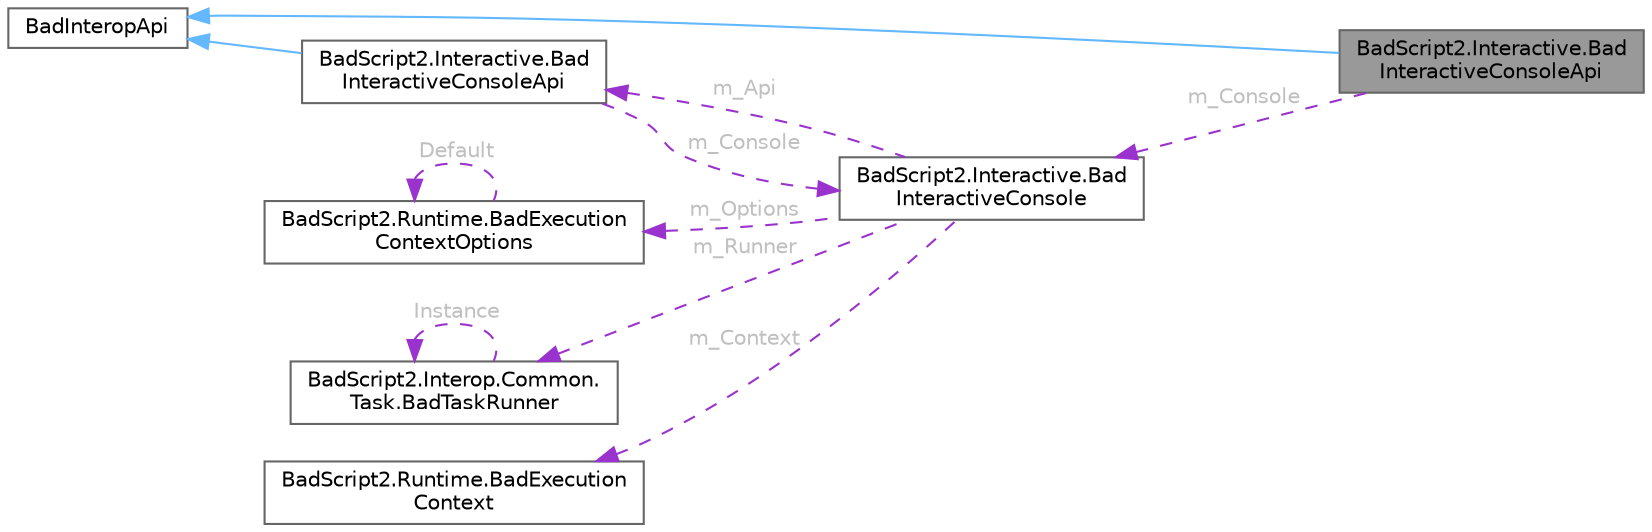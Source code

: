 digraph "BadScript2.Interactive.BadInteractiveConsoleApi"
{
 // LATEX_PDF_SIZE
  bgcolor="transparent";
  edge [fontname=Helvetica,fontsize=10,labelfontname=Helvetica,labelfontsize=10];
  node [fontname=Helvetica,fontsize=10,shape=box,height=0.2,width=0.4];
  rankdir="LR";
  Node1 [id="Node000001",label="BadScript2.Interactive.Bad\lInteractiveConsoleApi",height=0.2,width=0.4,color="gray40", fillcolor="grey60", style="filled", fontcolor="black",tooltip=" "];
  Node2 -> Node1 [id="edge1_Node000001_Node000002",dir="back",color="steelblue1",style="solid",tooltip=" "];
  Node2 [id="Node000002",label="BadInteropApi",height=0.2,width=0.4,color="gray40", fillcolor="white", style="filled",URL="$class_bad_script2_1_1_runtime_1_1_interop_1_1_bad_interop_api.html",tooltip="Implements an Interop API for the BS2 Language."];
  Node3 -> Node1 [id="edge2_Node000001_Node000003",dir="back",color="darkorchid3",style="dashed",tooltip=" ",label=" m_Console",fontcolor="grey" ];
  Node3 [id="Node000003",label="BadScript2.Interactive.Bad\lInteractiveConsole",height=0.2,width=0.4,color="gray40", fillcolor="white", style="filled",URL="$class_bad_script2_1_1_interactive_1_1_bad_interactive_console.html",tooltip=" "];
  Node4 -> Node3 [id="edge3_Node000003_Node000004",dir="back",color="darkorchid3",style="dashed",tooltip=" ",label=" m_Api",fontcolor="grey" ];
  Node4 [id="Node000004",label="BadScript2.Interactive.Bad\lInteractiveConsoleApi",height=0.2,width=0.4,color="gray40", fillcolor="white", style="filled",URL="$class_bad_script2_1_1_interactive_1_1_bad_interactive_console_api.html",tooltip=" "];
  Node2 -> Node4 [id="edge4_Node000004_Node000002",dir="back",color="steelblue1",style="solid",tooltip=" "];
  Node3 -> Node4 [id="edge5_Node000004_Node000003",dir="back",color="darkorchid3",style="dashed",tooltip=" ",label=" m_Console",fontcolor="grey" ];
  Node5 -> Node3 [id="edge6_Node000003_Node000005",dir="back",color="darkorchid3",style="dashed",tooltip=" ",label=" m_Options",fontcolor="grey" ];
  Node5 [id="Node000005",label="BadScript2.Runtime.BadExecution\lContextOptions",height=0.2,width=0.4,color="gray40", fillcolor="white", style="filled",URL="$class_bad_script2_1_1_runtime_1_1_bad_execution_context_options.html",tooltip="Provides settings for creating a new BadExecutionContext"];
  Node5 -> Node5 [id="edge7_Node000005_Node000005",dir="back",color="darkorchid3",style="dashed",tooltip=" ",label=" Default",fontcolor="grey" ];
  Node6 -> Node3 [id="edge8_Node000003_Node000006",dir="back",color="darkorchid3",style="dashed",tooltip=" ",label=" m_Runner",fontcolor="grey" ];
  Node6 [id="Node000006",label="BadScript2.Interop.Common.\lTask.BadTaskRunner",height=0.2,width=0.4,color="gray40", fillcolor="white", style="filled",URL="$class_bad_script2_1_1_interop_1_1_common_1_1_task_1_1_bad_task_runner.html",tooltip="The BadScript Task Runner."];
  Node6 -> Node6 [id="edge9_Node000006_Node000006",dir="back",color="darkorchid3",style="dashed",tooltip=" ",label=" Instance",fontcolor="grey" ];
  Node7 -> Node3 [id="edge10_Node000003_Node000007",dir="back",color="darkorchid3",style="dashed",tooltip=" ",label=" m_Context",fontcolor="grey" ];
  Node7 [id="Node000007",label="BadScript2.Runtime.BadExecution\lContext",height=0.2,width=0.4,color="gray40", fillcolor="white", style="filled",URL="$class_bad_script2_1_1_runtime_1_1_bad_execution_context.html",tooltip="The Execution Context. Every execution of a script needs a context the script is running in...."];
}
